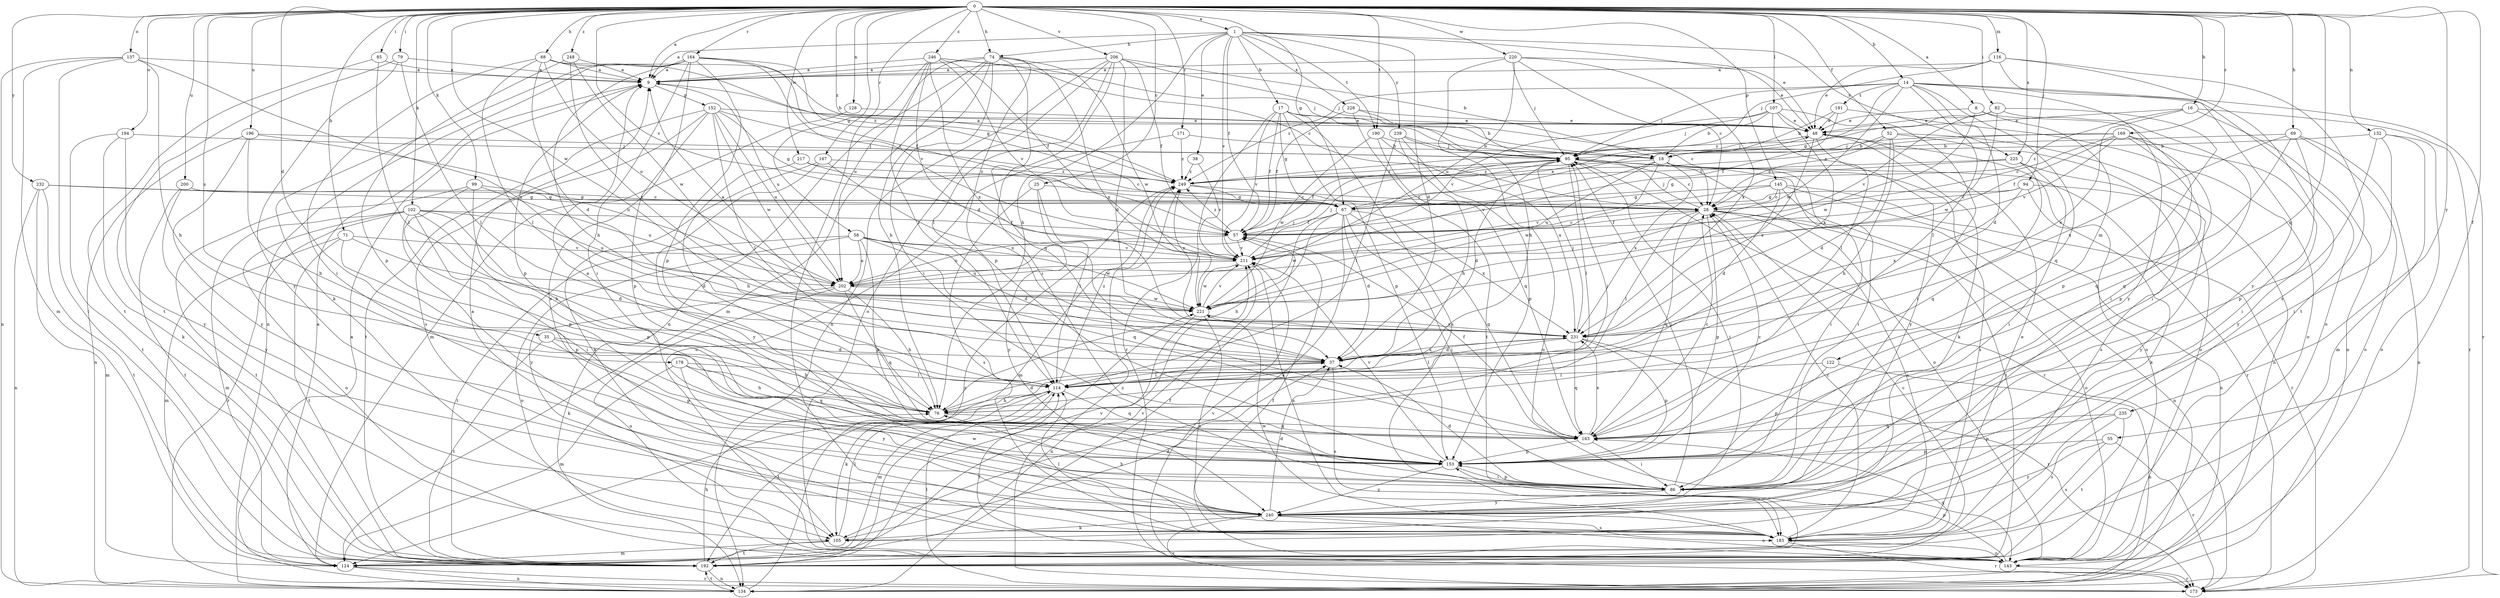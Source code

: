 strict digraph  {
0;
1;
8;
9;
14;
16;
17;
18;
25;
28;
35;
37;
38;
48;
52;
55;
57;
58;
67;
68;
69;
71;
74;
76;
79;
82;
85;
86;
94;
95;
99;
102;
105;
107;
114;
116;
122;
124;
128;
132;
134;
137;
143;
145;
152;
153;
163;
164;
167;
169;
171;
173;
178;
183;
190;
191;
192;
194;
196;
200;
202;
206;
211;
217;
220;
221;
225;
228;
231;
232;
235;
239;
240;
246;
248;
249;
0 -> 1  [label=a];
0 -> 8  [label=a];
0 -> 9  [label=a];
0 -> 14  [label=b];
0 -> 16  [label=b];
0 -> 25  [label=c];
0 -> 35  [label=d];
0 -> 52  [label=f];
0 -> 55  [label=f];
0 -> 58  [label=g];
0 -> 67  [label=g];
0 -> 68  [label=h];
0 -> 69  [label=h];
0 -> 71  [label=h];
0 -> 74  [label=h];
0 -> 79  [label=i];
0 -> 82  [label=i];
0 -> 85  [label=i];
0 -> 94  [label=j];
0 -> 99  [label=k];
0 -> 102  [label=k];
0 -> 107  [label=l];
0 -> 116  [label=m];
0 -> 128  [label=n];
0 -> 132  [label=n];
0 -> 137  [label=o];
0 -> 145  [label=p];
0 -> 163  [label=q];
0 -> 164  [label=r];
0 -> 167  [label=r];
0 -> 169  [label=r];
0 -> 171  [label=r];
0 -> 178  [label=s];
0 -> 190  [label=t];
0 -> 194  [label=u];
0 -> 196  [label=u];
0 -> 200  [label=u];
0 -> 206  [label=v];
0 -> 211  [label=v];
0 -> 217  [label=w];
0 -> 220  [label=w];
0 -> 221  [label=w];
0 -> 225  [label=x];
0 -> 232  [label=y];
0 -> 235  [label=y];
0 -> 246  [label=z];
0 -> 248  [label=z];
0 -> 249  [label=z];
1 -> 9  [label=a];
1 -> 17  [label=b];
1 -> 37  [label=d];
1 -> 38  [label=e];
1 -> 48  [label=e];
1 -> 57  [label=f];
1 -> 74  [label=h];
1 -> 76  [label=h];
1 -> 190  [label=t];
1 -> 211  [label=v];
1 -> 225  [label=x];
1 -> 228  [label=x];
1 -> 239  [label=y];
8 -> 48  [label=e];
8 -> 86  [label=i];
8 -> 122  [label=m];
8 -> 221  [label=w];
9 -> 152  [label=p];
9 -> 153  [label=p];
9 -> 202  [label=u];
14 -> 37  [label=d];
14 -> 67  [label=g];
14 -> 95  [label=j];
14 -> 114  [label=l];
14 -> 143  [label=o];
14 -> 163  [label=q];
14 -> 173  [label=r];
14 -> 191  [label=t];
14 -> 221  [label=w];
14 -> 240  [label=y];
14 -> 249  [label=z];
16 -> 28  [label=c];
16 -> 48  [label=e];
16 -> 134  [label=n];
16 -> 173  [label=r];
16 -> 231  [label=x];
17 -> 18  [label=b];
17 -> 48  [label=e];
17 -> 57  [label=f];
17 -> 67  [label=g];
17 -> 153  [label=p];
17 -> 173  [label=r];
17 -> 183  [label=s];
17 -> 211  [label=v];
18 -> 86  [label=i];
18 -> 173  [label=r];
18 -> 183  [label=s];
18 -> 202  [label=u];
18 -> 211  [label=v];
18 -> 221  [label=w];
18 -> 231  [label=x];
18 -> 249  [label=z];
25 -> 28  [label=c];
25 -> 114  [label=l];
25 -> 183  [label=s];
25 -> 240  [label=y];
28 -> 57  [label=f];
28 -> 95  [label=j];
28 -> 114  [label=l];
28 -> 134  [label=n];
28 -> 143  [label=o];
28 -> 153  [label=p];
28 -> 163  [label=q];
28 -> 183  [label=s];
35 -> 37  [label=d];
35 -> 76  [label=h];
35 -> 153  [label=p];
35 -> 192  [label=t];
37 -> 114  [label=l];
37 -> 183  [label=s];
37 -> 231  [label=x];
38 -> 211  [label=v];
38 -> 249  [label=z];
48 -> 95  [label=j];
48 -> 105  [label=k];
48 -> 143  [label=o];
48 -> 231  [label=x];
48 -> 240  [label=y];
52 -> 18  [label=b];
52 -> 28  [label=c];
52 -> 37  [label=d];
52 -> 76  [label=h];
52 -> 134  [label=n];
52 -> 143  [label=o];
55 -> 153  [label=p];
55 -> 173  [label=r];
55 -> 183  [label=s];
55 -> 240  [label=y];
57 -> 28  [label=c];
57 -> 202  [label=u];
57 -> 211  [label=v];
57 -> 249  [label=z];
58 -> 37  [label=d];
58 -> 143  [label=o];
58 -> 153  [label=p];
58 -> 163  [label=q];
58 -> 192  [label=t];
58 -> 202  [label=u];
58 -> 211  [label=v];
58 -> 221  [label=w];
67 -> 37  [label=d];
67 -> 48  [label=e];
67 -> 57  [label=f];
67 -> 76  [label=h];
67 -> 86  [label=i];
67 -> 105  [label=k];
67 -> 163  [label=q];
67 -> 221  [label=w];
67 -> 231  [label=x];
68 -> 9  [label=a];
68 -> 18  [label=b];
68 -> 37  [label=d];
68 -> 86  [label=i];
68 -> 114  [label=l];
68 -> 202  [label=u];
68 -> 249  [label=z];
69 -> 18  [label=b];
69 -> 86  [label=i];
69 -> 134  [label=n];
69 -> 143  [label=o];
69 -> 163  [label=q];
69 -> 231  [label=x];
71 -> 37  [label=d];
71 -> 124  [label=m];
71 -> 153  [label=p];
71 -> 192  [label=t];
71 -> 211  [label=v];
74 -> 9  [label=a];
74 -> 76  [label=h];
74 -> 86  [label=i];
74 -> 124  [label=m];
74 -> 134  [label=n];
74 -> 153  [label=p];
74 -> 163  [label=q];
74 -> 202  [label=u];
74 -> 221  [label=w];
74 -> 231  [label=x];
76 -> 37  [label=d];
76 -> 95  [label=j];
76 -> 163  [label=q];
79 -> 9  [label=a];
79 -> 114  [label=l];
79 -> 192  [label=t];
79 -> 240  [label=y];
82 -> 48  [label=e];
82 -> 86  [label=i];
82 -> 153  [label=p];
82 -> 211  [label=v];
82 -> 221  [label=w];
82 -> 249  [label=z];
85 -> 9  [label=a];
85 -> 114  [label=l];
85 -> 192  [label=t];
86 -> 37  [label=d];
86 -> 95  [label=j];
86 -> 153  [label=p];
86 -> 240  [label=y];
94 -> 28  [label=c];
94 -> 67  [label=g];
94 -> 105  [label=k];
94 -> 231  [label=x];
94 -> 240  [label=y];
95 -> 9  [label=a];
95 -> 28  [label=c];
95 -> 37  [label=d];
95 -> 57  [label=f];
95 -> 86  [label=i];
95 -> 114  [label=l];
95 -> 143  [label=o];
95 -> 173  [label=r];
95 -> 249  [label=z];
99 -> 67  [label=g];
99 -> 76  [label=h];
99 -> 153  [label=p];
99 -> 192  [label=t];
99 -> 202  [label=u];
102 -> 37  [label=d];
102 -> 57  [label=f];
102 -> 86  [label=i];
102 -> 124  [label=m];
102 -> 143  [label=o];
102 -> 153  [label=p];
102 -> 173  [label=r];
102 -> 202  [label=u];
102 -> 240  [label=y];
105 -> 37  [label=d];
105 -> 114  [label=l];
105 -> 124  [label=m];
105 -> 192  [label=t];
107 -> 18  [label=b];
107 -> 48  [label=e];
107 -> 86  [label=i];
107 -> 95  [label=j];
107 -> 114  [label=l];
107 -> 211  [label=v];
107 -> 231  [label=x];
114 -> 76  [label=h];
114 -> 105  [label=k];
114 -> 124  [label=m];
114 -> 163  [label=q];
114 -> 192  [label=t];
114 -> 249  [label=z];
116 -> 9  [label=a];
116 -> 48  [label=e];
116 -> 95  [label=j];
116 -> 183  [label=s];
116 -> 192  [label=t];
116 -> 240  [label=y];
122 -> 114  [label=l];
122 -> 134  [label=n];
122 -> 153  [label=p];
124 -> 9  [label=a];
124 -> 57  [label=f];
124 -> 134  [label=n];
124 -> 173  [label=r];
124 -> 211  [label=v];
128 -> 48  [label=e];
128 -> 124  [label=m];
132 -> 18  [label=b];
132 -> 86  [label=i];
132 -> 124  [label=m];
132 -> 143  [label=o];
132 -> 153  [label=p];
134 -> 9  [label=a];
134 -> 192  [label=t];
134 -> 249  [label=z];
137 -> 9  [label=a];
137 -> 76  [label=h];
137 -> 124  [label=m];
137 -> 134  [label=n];
137 -> 192  [label=t];
137 -> 231  [label=x];
143 -> 57  [label=f];
143 -> 114  [label=l];
143 -> 153  [label=p];
143 -> 173  [label=r];
143 -> 211  [label=v];
145 -> 28  [label=c];
145 -> 37  [label=d];
145 -> 67  [label=g];
145 -> 134  [label=n];
145 -> 173  [label=r];
145 -> 192  [label=t];
145 -> 211  [label=v];
152 -> 48  [label=e];
152 -> 67  [label=g];
152 -> 114  [label=l];
152 -> 153  [label=p];
152 -> 183  [label=s];
152 -> 192  [label=t];
152 -> 202  [label=u];
152 -> 221  [label=w];
152 -> 249  [label=z];
153 -> 9  [label=a];
153 -> 28  [label=c];
153 -> 86  [label=i];
153 -> 211  [label=v];
153 -> 240  [label=y];
163 -> 28  [label=c];
163 -> 57  [label=f];
163 -> 86  [label=i];
163 -> 153  [label=p];
163 -> 231  [label=x];
164 -> 9  [label=a];
164 -> 57  [label=f];
164 -> 67  [label=g];
164 -> 76  [label=h];
164 -> 86  [label=i];
164 -> 105  [label=k];
164 -> 134  [label=n];
164 -> 153  [label=p];
164 -> 183  [label=s];
164 -> 211  [label=v];
167 -> 105  [label=k];
167 -> 231  [label=x];
167 -> 240  [label=y];
167 -> 249  [label=z];
169 -> 28  [label=c];
169 -> 57  [label=f];
169 -> 95  [label=j];
169 -> 153  [label=p];
169 -> 163  [label=q];
169 -> 211  [label=v];
169 -> 240  [label=y];
169 -> 249  [label=z];
171 -> 18  [label=b];
171 -> 143  [label=o];
171 -> 249  [label=z];
173 -> 114  [label=l];
173 -> 249  [label=z];
178 -> 76  [label=h];
178 -> 114  [label=l];
178 -> 124  [label=m];
178 -> 163  [label=q];
178 -> 240  [label=y];
183 -> 9  [label=a];
183 -> 28  [label=c];
183 -> 48  [label=e];
183 -> 114  [label=l];
183 -> 143  [label=o];
183 -> 173  [label=r];
183 -> 221  [label=w];
190 -> 18  [label=b];
190 -> 163  [label=q];
190 -> 221  [label=w];
190 -> 231  [label=x];
191 -> 18  [label=b];
191 -> 48  [label=e];
191 -> 57  [label=f];
191 -> 143  [label=o];
192 -> 28  [label=c];
192 -> 76  [label=h];
192 -> 134  [label=n];
192 -> 163  [label=q];
192 -> 211  [label=v];
192 -> 221  [label=w];
194 -> 95  [label=j];
194 -> 105  [label=k];
194 -> 192  [label=t];
194 -> 240  [label=y];
196 -> 76  [label=h];
196 -> 95  [label=j];
196 -> 134  [label=n];
196 -> 202  [label=u];
196 -> 240  [label=y];
200 -> 67  [label=g];
200 -> 192  [label=t];
200 -> 240  [label=y];
202 -> 76  [label=h];
202 -> 95  [label=j];
202 -> 105  [label=k];
202 -> 143  [label=o];
202 -> 163  [label=q];
202 -> 221  [label=w];
206 -> 9  [label=a];
206 -> 18  [label=b];
206 -> 37  [label=d];
206 -> 57  [label=f];
206 -> 86  [label=i];
206 -> 95  [label=j];
206 -> 114  [label=l];
206 -> 134  [label=n];
206 -> 143  [label=o];
211 -> 95  [label=j];
211 -> 183  [label=s];
211 -> 202  [label=u];
211 -> 221  [label=w];
217 -> 28  [label=c];
217 -> 76  [label=h];
217 -> 249  [label=z];
220 -> 9  [label=a];
220 -> 28  [label=c];
220 -> 48  [label=e];
220 -> 76  [label=h];
220 -> 95  [label=j];
220 -> 202  [label=u];
220 -> 231  [label=x];
221 -> 9  [label=a];
221 -> 134  [label=n];
221 -> 183  [label=s];
221 -> 211  [label=v];
221 -> 231  [label=x];
221 -> 249  [label=z];
225 -> 67  [label=g];
225 -> 86  [label=i];
225 -> 163  [label=q];
225 -> 183  [label=s];
225 -> 249  [label=z];
228 -> 28  [label=c];
228 -> 48  [label=e];
228 -> 57  [label=f];
228 -> 192  [label=t];
231 -> 37  [label=d];
231 -> 95  [label=j];
231 -> 114  [label=l];
231 -> 153  [label=p];
231 -> 163  [label=q];
231 -> 173  [label=r];
232 -> 28  [label=c];
232 -> 67  [label=g];
232 -> 124  [label=m];
232 -> 134  [label=n];
232 -> 192  [label=t];
235 -> 153  [label=p];
235 -> 163  [label=q];
235 -> 183  [label=s];
235 -> 192  [label=t];
239 -> 76  [label=h];
239 -> 95  [label=j];
239 -> 114  [label=l];
239 -> 143  [label=o];
239 -> 153  [label=p];
240 -> 37  [label=d];
240 -> 76  [label=h];
240 -> 95  [label=j];
240 -> 105  [label=k];
240 -> 143  [label=o];
240 -> 173  [label=r];
240 -> 183  [label=s];
246 -> 9  [label=a];
246 -> 28  [label=c];
246 -> 37  [label=d];
246 -> 57  [label=f];
246 -> 95  [label=j];
246 -> 114  [label=l];
246 -> 183  [label=s];
246 -> 211  [label=v];
246 -> 231  [label=x];
248 -> 9  [label=a];
248 -> 153  [label=p];
248 -> 221  [label=w];
248 -> 231  [label=x];
249 -> 28  [label=c];
249 -> 67  [label=g];
249 -> 124  [label=m];
}
